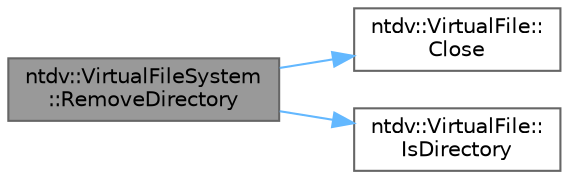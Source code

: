 digraph "ntdv::VirtualFileSystem::RemoveDirectory"
{
 // LATEX_PDF_SIZE
  bgcolor="transparent";
  edge [fontname=Helvetica,fontsize=10,labelfontname=Helvetica,labelfontsize=10];
  node [fontname=Helvetica,fontsize=10,shape=box,height=0.2,width=0.4];
  rankdir="LR";
  Node1 [id="Node000001",label="ntdv::VirtualFileSystem\l::RemoveDirectory",height=0.2,width=0.4,color="gray40", fillcolor="grey60", style="filled", fontcolor="black",tooltip=" "];
  Node1 -> Node2 [id="edge1_Node000001_Node000002",color="steelblue1",style="solid",tooltip=" "];
  Node2 [id="Node000002",label="ntdv::VirtualFile::\lClose",height=0.2,width=0.4,color="grey40", fillcolor="white", style="filled",URL="$classntdv_1_1_virtual_file.html#a0596a64b4c59947b14bbc08147280a92",tooltip=" "];
  Node1 -> Node3 [id="edge2_Node000001_Node000003",color="steelblue1",style="solid",tooltip=" "];
  Node3 [id="Node000003",label="ntdv::VirtualFile::\lIsDirectory",height=0.2,width=0.4,color="grey40", fillcolor="white", style="filled",URL="$classntdv_1_1_virtual_file.html#a88db04bf20f2301ba88ee4b0439bdfe7",tooltip=" "];
}
